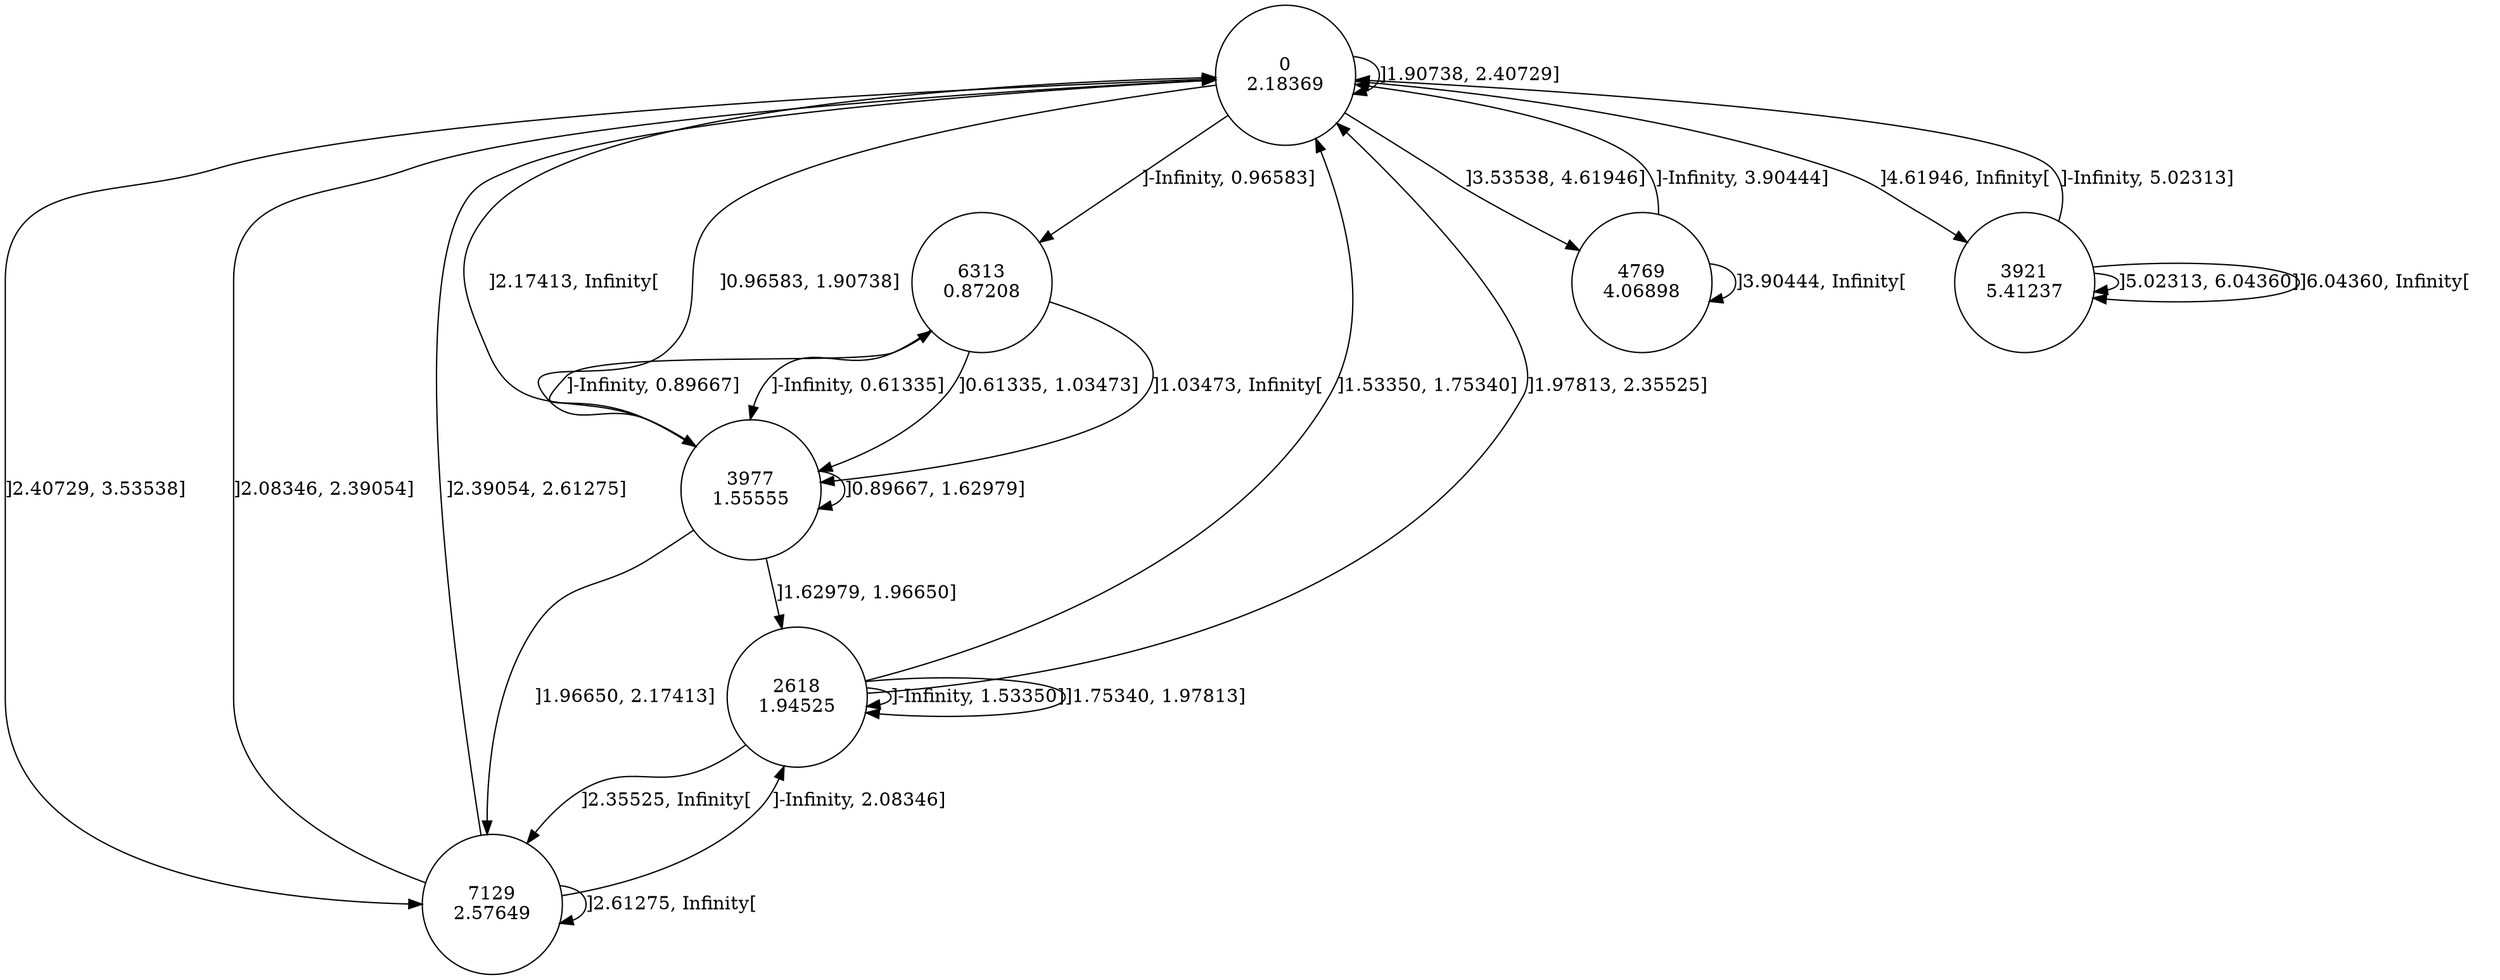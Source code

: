 digraph DFA {
0 [shape=circle, label="0\n2.18369"];
	0 -> 6313 [label="]-Infinity, 0.96583]"];
	0 -> 3977 [label="]0.96583, 1.90738]"];
	0 -> 0 [label="]1.90738, 2.40729]"];
	0 -> 7129 [label="]2.40729, 3.53538]"];
	0 -> 4769 [label="]3.53538, 4.61946]"];
	0 -> 3921 [label="]4.61946, Infinity["];
3921 [shape=circle, label="3921\n5.41237"];
	3921 -> 0 [label="]-Infinity, 5.02313]"];
	3921 -> 3921 [label="]5.02313, 6.04360]"];
	3921 -> 3921 [label="]6.04360, Infinity["];
4769 [shape=circle, label="4769\n4.06898"];
	4769 -> 0 [label="]-Infinity, 3.90444]"];
	4769 -> 4769 [label="]3.90444, Infinity["];
7129 [shape=circle, label="7129\n2.57649"];
	7129 -> 2618 [label="]-Infinity, 2.08346]"];
	7129 -> 0 [label="]2.08346, 2.39054]"];
	7129 -> 0 [label="]2.39054, 2.61275]"];
	7129 -> 7129 [label="]2.61275, Infinity["];
2618 [shape=circle, label="2618\n1.94525"];
	2618 -> 2618 [label="]-Infinity, 1.53350]"];
	2618 -> 0 [label="]1.53350, 1.75340]"];
	2618 -> 2618 [label="]1.75340, 1.97813]"];
	2618 -> 0 [label="]1.97813, 2.35525]"];
	2618 -> 7129 [label="]2.35525, Infinity["];
3977 [shape=circle, label="3977\n1.55555"];
	3977 -> 6313 [label="]-Infinity, 0.89667]"];
	3977 -> 3977 [label="]0.89667, 1.62979]"];
	3977 -> 2618 [label="]1.62979, 1.96650]"];
	3977 -> 7129 [label="]1.96650, 2.17413]"];
	3977 -> 0 [label="]2.17413, Infinity["];
6313 [shape=circle, label="6313\n0.87208"];
	6313 -> 3977 [label="]-Infinity, 0.61335]"];
	6313 -> 3977 [label="]0.61335, 1.03473]"];
	6313 -> 3977 [label="]1.03473, Infinity["];
}